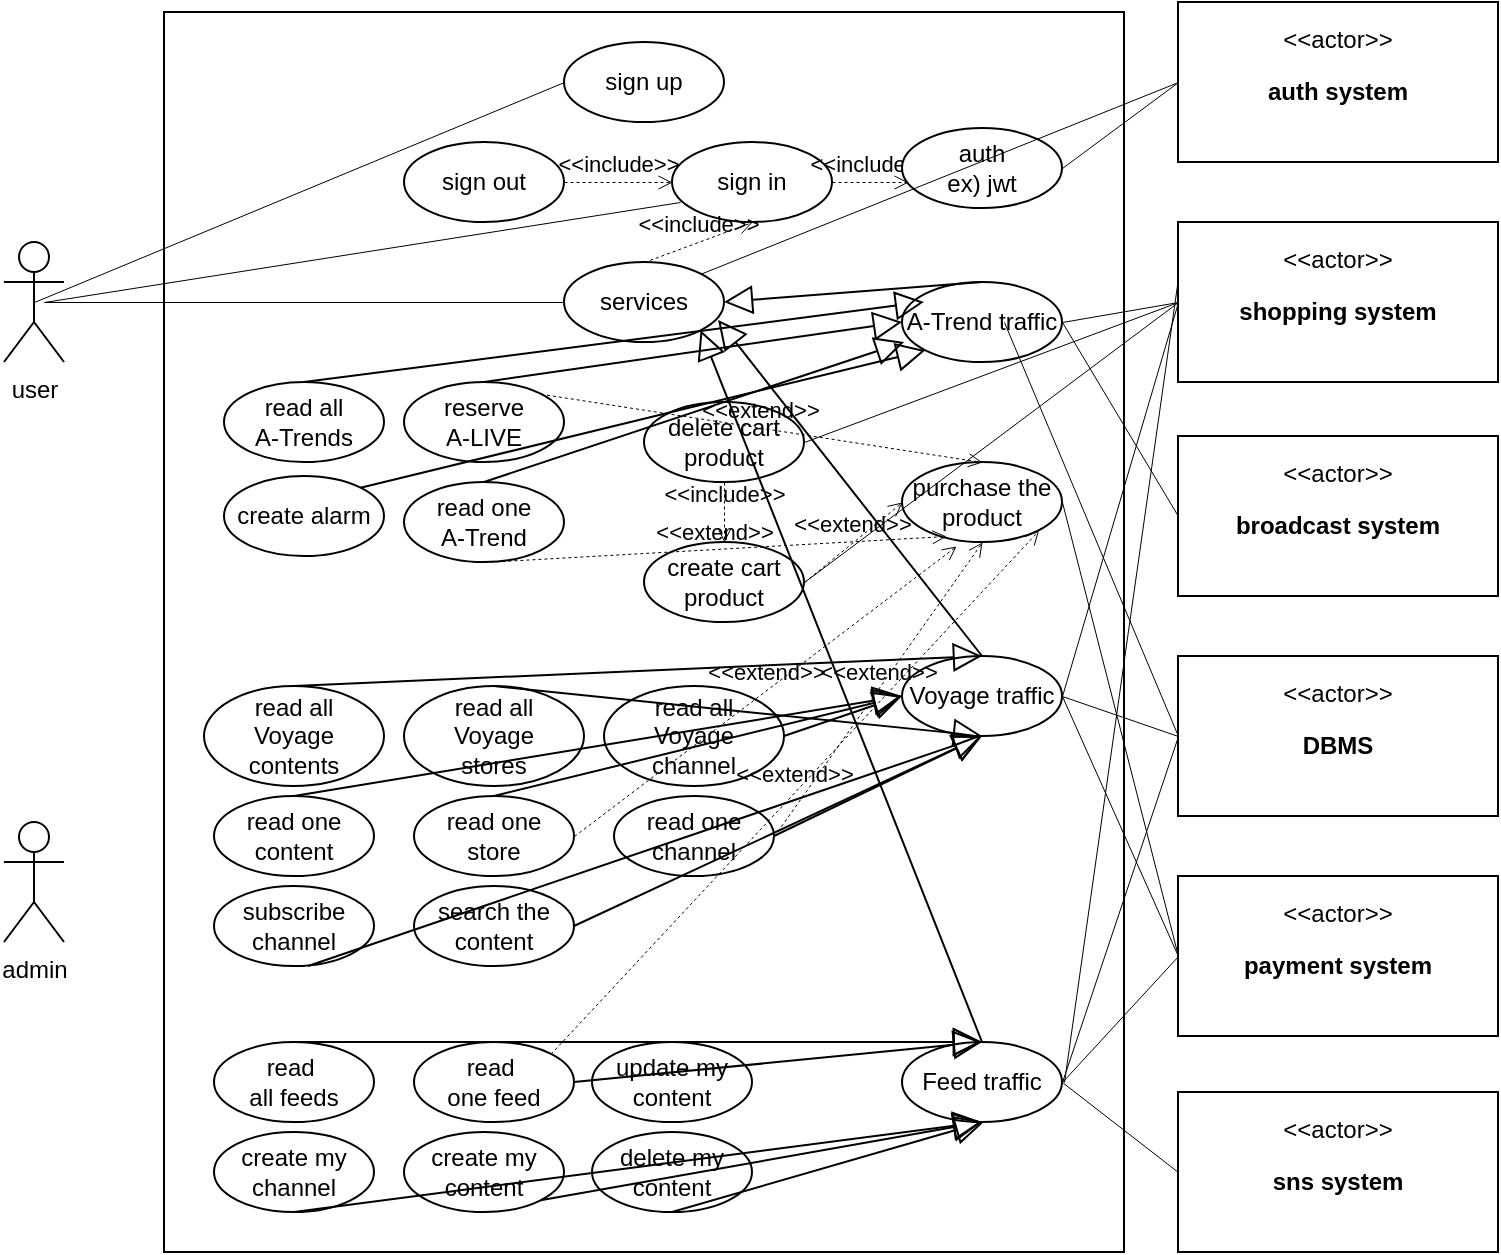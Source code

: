 <mxfile version="14.8.0" type="github">
  <diagram id="yqKKEiH-HQo9TE-18WpN" name="Page-1">
    <mxGraphModel dx="1422" dy="794" grid="1" gridSize="10" guides="1" tooltips="1" connect="1" arrows="1" fold="1" page="1" pageScale="1" pageWidth="827" pageHeight="1169" math="0" shadow="0">
      <root>
        <mxCell id="0" />
        <mxCell id="1" parent="0" />
        <mxCell id="d9pyYErVMQeaN3NLRM1w-1" value="" style="rounded=0;whiteSpace=wrap;html=1;" parent="1" vertex="1">
          <mxGeometry x="160" y="35" width="480" height="620" as="geometry" />
        </mxCell>
        <mxCell id="d9pyYErVMQeaN3NLRM1w-2" value="user&lt;br&gt;" style="shape=umlActor;verticalLabelPosition=bottom;verticalAlign=top;html=1;outlineConnect=0;" parent="1" vertex="1">
          <mxGeometry x="80" y="150" width="30" height="60" as="geometry" />
        </mxCell>
        <mxCell id="d9pyYErVMQeaN3NLRM1w-3" value="admin" style="shape=umlActor;verticalLabelPosition=bottom;verticalAlign=top;html=1;outlineConnect=0;" parent="1" vertex="1">
          <mxGeometry x="80" y="440" width="30" height="60" as="geometry" />
        </mxCell>
        <mxCell id="d9pyYErVMQeaN3NLRM1w-12" value="&lt;p&gt;&amp;lt;&amp;lt;actor&amp;gt;&amp;gt;&lt;/p&gt;&lt;p&gt;&lt;b&gt;auth system&lt;/b&gt;&lt;/p&gt;" style="shape=rect;html=1;overflow=fill;whiteSpace=wrap;align=center;" parent="1" vertex="1">
          <mxGeometry x="667" y="30" width="160" height="80" as="geometry" />
        </mxCell>
        <mxCell id="d9pyYErVMQeaN3NLRM1w-14" value="sign in" style="ellipse;whiteSpace=wrap;html=1;" parent="1" vertex="1">
          <mxGeometry x="414" y="100" width="80" height="40" as="geometry" />
        </mxCell>
        <mxCell id="d9pyYErVMQeaN3NLRM1w-15" value="sign up" style="ellipse;whiteSpace=wrap;html=1;" parent="1" vertex="1">
          <mxGeometry x="360" y="50" width="80" height="40" as="geometry" />
        </mxCell>
        <mxCell id="d9pyYErVMQeaN3NLRM1w-16" value="sign out" style="ellipse;whiteSpace=wrap;html=1;" parent="1" vertex="1">
          <mxGeometry x="280" y="100" width="80" height="40" as="geometry" />
        </mxCell>
        <mxCell id="d9pyYErVMQeaN3NLRM1w-19" value="&lt;p&gt;&amp;lt;&amp;lt;actor&amp;gt;&amp;gt;&lt;/p&gt;&lt;p&gt;&lt;b&gt;DBMS&lt;/b&gt;&lt;br&gt;&lt;/p&gt;" style="shape=rect;html=1;overflow=fill;whiteSpace=wrap;align=center;" parent="1" vertex="1">
          <mxGeometry x="667" y="357" width="160" height="80" as="geometry" />
        </mxCell>
        <mxCell id="d9pyYErVMQeaN3NLRM1w-28" value="&amp;lt;&amp;lt;include&amp;gt;&amp;gt;" style="html=1;verticalAlign=bottom;labelBackgroundColor=none;endArrow=open;endFill=0;dashed=1;strokeColor=#000000;strokeWidth=0.5;exitX=1;exitY=0.5;exitDx=0;exitDy=0;entryX=0.038;entryY=0.675;entryDx=0;entryDy=0;entryPerimeter=0;" parent="1" edge="1" target="d9pyYErVMQeaN3NLRM1w-41" source="d9pyYErVMQeaN3NLRM1w-14">
          <mxGeometry width="160" relative="1" as="geometry">
            <mxPoint x="440" y="179.5" as="sourcePoint" />
            <mxPoint x="520" y="120" as="targetPoint" />
          </mxGeometry>
        </mxCell>
        <mxCell id="d9pyYErVMQeaN3NLRM1w-35" value="" style="endArrow=none;html=1;strokeColor=#000000;strokeWidth=0.5;exitX=0.5;exitY=0.5;exitDx=0;exitDy=0;exitPerimeter=0;entryX=0;entryY=0.5;entryDx=0;entryDy=0;" parent="1" source="d9pyYErVMQeaN3NLRM1w-2" target="d9pyYErVMQeaN3NLRM1w-15" edge="1">
          <mxGeometry width="50" height="50" relative="1" as="geometry">
            <mxPoint x="360" y="350" as="sourcePoint" />
            <mxPoint x="410" y="300" as="targetPoint" />
          </mxGeometry>
        </mxCell>
        <mxCell id="d9pyYErVMQeaN3NLRM1w-36" value="reserve &lt;br&gt;A-LIVE" style="ellipse;whiteSpace=wrap;html=1;" parent="1" vertex="1">
          <mxGeometry x="280" y="220" width="80" height="40" as="geometry" />
        </mxCell>
        <mxCell id="d9pyYErVMQeaN3NLRM1w-38" value="read all&lt;br&gt;A-Trends" style="ellipse;whiteSpace=wrap;html=1;" parent="1" vertex="1">
          <mxGeometry x="190" y="220" width="80" height="40" as="geometry" />
        </mxCell>
        <mxCell id="d9pyYErVMQeaN3NLRM1w-39" value="" style="endArrow=none;html=1;strokeColor=#000000;strokeWidth=0.5;exitX=0;exitY=0.5;exitDx=0;exitDy=0;entryX=1;entryY=0.5;entryDx=0;entryDy=0;" parent="1" source="d9pyYErVMQeaN3NLRM1w-12" target="d9pyYErVMQeaN3NLRM1w-41" edge="1">
          <mxGeometry width="50" height="50" relative="1" as="geometry">
            <mxPoint x="105" y="170" as="sourcePoint" />
            <mxPoint x="590" y="110" as="targetPoint" />
          </mxGeometry>
        </mxCell>
        <mxCell id="d9pyYErVMQeaN3NLRM1w-40" value="&amp;lt;&amp;lt;extend&amp;gt;&amp;gt;" style="html=1;verticalAlign=bottom;labelBackgroundColor=none;endArrow=open;endFill=0;dashed=1;strokeColor=#000000;strokeWidth=0.5;exitX=1;exitY=0.5;exitDx=0;exitDy=0;entryX=0;entryY=0.5;entryDx=0;entryDy=0;" parent="1" edge="1" target="d9pyYErVMQeaN3NLRM1w-52" source="d9pyYErVMQeaN3NLRM1w-42">
          <mxGeometry width="160" relative="1" as="geometry">
            <mxPoint x="630" y="750" as="sourcePoint" />
            <mxPoint x="790" y="750" as="targetPoint" />
          </mxGeometry>
        </mxCell>
        <mxCell id="d9pyYErVMQeaN3NLRM1w-41" value="auth&lt;br&gt;ex) jwt" style="ellipse;whiteSpace=wrap;html=1;" parent="1" vertex="1">
          <mxGeometry x="529" y="93" width="80" height="40" as="geometry" />
        </mxCell>
        <mxCell id="d9pyYErVMQeaN3NLRM1w-42" value="create cart product" style="ellipse;whiteSpace=wrap;html=1;" parent="1" vertex="1">
          <mxGeometry x="400" y="300" width="80" height="40" as="geometry" />
        </mxCell>
        <mxCell id="d9pyYErVMQeaN3NLRM1w-44" value="create alarm" style="ellipse;whiteSpace=wrap;html=1;" parent="1" vertex="1">
          <mxGeometry x="190" y="267" width="80" height="40" as="geometry" />
        </mxCell>
        <mxCell id="d9pyYErVMQeaN3NLRM1w-45" value="&lt;p&gt;&amp;lt;&amp;lt;actor&amp;gt;&amp;gt;&lt;/p&gt;&lt;p&gt;&lt;b&gt;shopping system&lt;/b&gt;&lt;br&gt;&lt;/p&gt;" style="shape=rect;html=1;overflow=fill;whiteSpace=wrap;align=center;" parent="1" vertex="1">
          <mxGeometry x="667" y="140" width="160" height="80" as="geometry" />
        </mxCell>
        <mxCell id="d9pyYErVMQeaN3NLRM1w-46" value="&lt;p&gt;&amp;lt;&amp;lt;actor&amp;gt;&amp;gt;&lt;/p&gt;&lt;p&gt;&lt;b&gt;broadcast system&lt;/b&gt;&lt;br&gt;&lt;/p&gt;" style="shape=rect;html=1;overflow=fill;whiteSpace=wrap;align=center;" parent="1" vertex="1">
          <mxGeometry x="667" y="247" width="160" height="80" as="geometry" />
        </mxCell>
        <mxCell id="d9pyYErVMQeaN3NLRM1w-47" value="read all&lt;br&gt;Voyage contents" style="ellipse;whiteSpace=wrap;html=1;" parent="1" vertex="1">
          <mxGeometry x="180" y="372" width="90" height="50" as="geometry" />
        </mxCell>
        <mxCell id="d9pyYErVMQeaN3NLRM1w-49" value="read one&lt;br&gt;content" style="ellipse;whiteSpace=wrap;html=1;" parent="1" vertex="1">
          <mxGeometry x="185" y="427" width="80" height="40" as="geometry" />
        </mxCell>
        <mxCell id="d9pyYErVMQeaN3NLRM1w-50" value="&lt;p&gt;&amp;lt;&amp;lt;actor&amp;gt;&amp;gt;&lt;/p&gt;&lt;p&gt;&lt;b&gt;payment system&lt;/b&gt;&lt;/p&gt;" style="shape=rect;html=1;overflow=fill;whiteSpace=wrap;align=center;" parent="1" vertex="1">
          <mxGeometry x="667" y="467" width="160" height="80" as="geometry" />
        </mxCell>
        <mxCell id="d9pyYErVMQeaN3NLRM1w-51" value="search the content" style="ellipse;whiteSpace=wrap;html=1;" parent="1" vertex="1">
          <mxGeometry x="285" y="472" width="80" height="40" as="geometry" />
        </mxCell>
        <mxCell id="d9pyYErVMQeaN3NLRM1w-52" value="purchase the product" style="ellipse;whiteSpace=wrap;html=1;" parent="1" vertex="1">
          <mxGeometry x="529" y="260" width="80" height="40" as="geometry" />
        </mxCell>
        <mxCell id="d9pyYErVMQeaN3NLRM1w-53" value="read all&lt;br&gt;Voyage &lt;br&gt;stores" style="ellipse;whiteSpace=wrap;html=1;" parent="1" vertex="1">
          <mxGeometry x="280" y="372" width="90" height="50" as="geometry" />
        </mxCell>
        <mxCell id="d9pyYErVMQeaN3NLRM1w-54" value="read one&lt;br&gt;store" style="ellipse;whiteSpace=wrap;html=1;" parent="1" vertex="1">
          <mxGeometry x="285" y="427" width="80" height="40" as="geometry" />
        </mxCell>
        <mxCell id="d9pyYErVMQeaN3NLRM1w-55" value="read all&lt;br&gt;Voyage &lt;br&gt;channel" style="ellipse;whiteSpace=wrap;html=1;" parent="1" vertex="1">
          <mxGeometry x="380" y="372" width="90" height="50" as="geometry" />
        </mxCell>
        <mxCell id="d9pyYErVMQeaN3NLRM1w-56" value="read one&lt;br&gt;channel" style="ellipse;whiteSpace=wrap;html=1;" parent="1" vertex="1">
          <mxGeometry x="385" y="427" width="80" height="40" as="geometry" />
        </mxCell>
        <mxCell id="d9pyYErVMQeaN3NLRM1w-59" value="read&amp;nbsp;&lt;br&gt;all feeds" style="ellipse;whiteSpace=wrap;html=1;" parent="1" vertex="1">
          <mxGeometry x="185" y="550" width="80" height="40" as="geometry" />
        </mxCell>
        <mxCell id="d9pyYErVMQeaN3NLRM1w-60" value="read&amp;nbsp;&lt;br&gt;one feed" style="ellipse;whiteSpace=wrap;html=1;" parent="1" vertex="1">
          <mxGeometry x="285" y="550" width="80" height="40" as="geometry" />
        </mxCell>
        <mxCell id="d9pyYErVMQeaN3NLRM1w-62" value="delete cart product" style="ellipse;whiteSpace=wrap;html=1;" parent="1" vertex="1">
          <mxGeometry x="400" y="230" width="80" height="40" as="geometry" />
        </mxCell>
        <mxCell id="d9pyYErVMQeaN3NLRM1w-63" value="&lt;p&gt;&amp;lt;&amp;lt;actor&amp;gt;&amp;gt;&lt;/p&gt;&lt;p&gt;&lt;b&gt;sns system&lt;/b&gt;&lt;/p&gt;" style="shape=rect;html=1;overflow=fill;whiteSpace=wrap;align=center;" parent="1" vertex="1">
          <mxGeometry x="667" y="575" width="160" height="80" as="geometry" />
        </mxCell>
        <mxCell id="bCWWaKdkybvp4xZFp1gc-1" value="subscribe channel" style="ellipse;whiteSpace=wrap;html=1;" parent="1" vertex="1">
          <mxGeometry x="185" y="472" width="80" height="40" as="geometry" />
        </mxCell>
        <mxCell id="7DruziITL7EI19DTVxZY-1" value="A-Trend traffic" style="ellipse;whiteSpace=wrap;html=1;" vertex="1" parent="1">
          <mxGeometry x="529" y="170" width="80" height="40" as="geometry" />
        </mxCell>
        <mxCell id="7DruziITL7EI19DTVxZY-2" value="Voyage traffic" style="ellipse;whiteSpace=wrap;html=1;" vertex="1" parent="1">
          <mxGeometry x="529" y="357" width="80" height="40" as="geometry" />
        </mxCell>
        <mxCell id="7DruziITL7EI19DTVxZY-3" value="Feed traffic" style="ellipse;whiteSpace=wrap;html=1;" vertex="1" parent="1">
          <mxGeometry x="529" y="550" width="80" height="40" as="geometry" />
        </mxCell>
        <mxCell id="7DruziITL7EI19DTVxZY-4" value="services" style="ellipse;whiteSpace=wrap;html=1;" vertex="1" parent="1">
          <mxGeometry x="360" y="160" width="80" height="40" as="geometry" />
        </mxCell>
        <mxCell id="7DruziITL7EI19DTVxZY-12" value="&amp;lt;&amp;lt;include&amp;gt;&amp;gt;" style="html=1;verticalAlign=bottom;labelBackgroundColor=none;endArrow=open;endFill=0;dashed=1;strokeColor=#000000;strokeWidth=0.5;exitX=1;exitY=0.5;exitDx=0;exitDy=0;entryX=0;entryY=0.5;entryDx=0;entryDy=0;" edge="1" parent="1" source="d9pyYErVMQeaN3NLRM1w-16" target="d9pyYErVMQeaN3NLRM1w-14">
          <mxGeometry width="160" relative="1" as="geometry">
            <mxPoint x="393" y="185" as="sourcePoint" />
            <mxPoint x="434" y="175" as="targetPoint" />
          </mxGeometry>
        </mxCell>
        <mxCell id="7DruziITL7EI19DTVxZY-13" value="&amp;lt;&amp;lt;include&amp;gt;&amp;gt;" style="html=1;verticalAlign=bottom;labelBackgroundColor=none;endArrow=open;endFill=0;dashed=1;strokeColor=#000000;strokeWidth=0.5;exitX=0.5;exitY=0;exitDx=0;exitDy=0;entryX=0.5;entryY=1;entryDx=0;entryDy=0;" edge="1" parent="1" source="7DruziITL7EI19DTVxZY-4" target="d9pyYErVMQeaN3NLRM1w-14">
          <mxGeometry width="160" relative="1" as="geometry">
            <mxPoint x="490" y="199" as="sourcePoint" />
            <mxPoint x="544" y="199" as="targetPoint" />
          </mxGeometry>
        </mxCell>
        <mxCell id="7DruziITL7EI19DTVxZY-14" value="" style="endArrow=none;html=1;strokeColor=#000000;strokeWidth=0.5;" edge="1" parent="1" target="7DruziITL7EI19DTVxZY-4">
          <mxGeometry width="50" height="50" relative="1" as="geometry">
            <mxPoint x="100" y="180" as="sourcePoint" />
            <mxPoint x="370" y="80" as="targetPoint" />
          </mxGeometry>
        </mxCell>
        <mxCell id="7DruziITL7EI19DTVxZY-15" value="" style="edgeStyle=none;html=1;endSize=12;endArrow=block;endFill=0;entryX=1;entryY=1;entryDx=0;entryDy=0;exitX=0.5;exitY=0;exitDx=0;exitDy=0;" edge="1" parent="1" source="7DruziITL7EI19DTVxZY-3" target="7DruziITL7EI19DTVxZY-4">
          <mxGeometry width="160" relative="1" as="geometry">
            <mxPoint x="520" y="210" as="sourcePoint" />
            <mxPoint x="610" y="179.5" as="targetPoint" />
          </mxGeometry>
        </mxCell>
        <mxCell id="7DruziITL7EI19DTVxZY-16" value="" style="edgeStyle=none;html=1;endSize=12;endArrow=block;endFill=0;exitX=0.5;exitY=0;exitDx=0;exitDy=0;" edge="1" parent="1" source="7DruziITL7EI19DTVxZY-1">
          <mxGeometry width="160" relative="1" as="geometry">
            <mxPoint x="259" y="614.5" as="sourcePoint" />
            <mxPoint x="440" y="180" as="targetPoint" />
          </mxGeometry>
        </mxCell>
        <mxCell id="7DruziITL7EI19DTVxZY-19" value="" style="endArrow=none;html=1;strokeColor=#000000;strokeWidth=0.5;exitX=0;exitY=0.5;exitDx=0;exitDy=0;entryX=1;entryY=0.5;entryDx=0;entryDy=0;" edge="1" parent="1" source="d9pyYErVMQeaN3NLRM1w-45" target="7DruziITL7EI19DTVxZY-1">
          <mxGeometry width="50" height="50" relative="1" as="geometry">
            <mxPoint x="677" y="80" as="sourcePoint" />
            <mxPoint x="600" y="80" as="targetPoint" />
          </mxGeometry>
        </mxCell>
        <mxCell id="7DruziITL7EI19DTVxZY-20" value="" style="endArrow=none;html=1;strokeColor=#000000;strokeWidth=0.5;exitX=0;exitY=0.5;exitDx=0;exitDy=0;entryX=1;entryY=0.5;entryDx=0;entryDy=0;" edge="1" parent="1" source="d9pyYErVMQeaN3NLRM1w-46" target="7DruziITL7EI19DTVxZY-1">
          <mxGeometry width="50" height="50" relative="1" as="geometry">
            <mxPoint x="677" y="190" as="sourcePoint" />
            <mxPoint x="589" y="200" as="targetPoint" />
          </mxGeometry>
        </mxCell>
        <mxCell id="7DruziITL7EI19DTVxZY-21" value="" style="endArrow=none;html=1;strokeColor=#000000;strokeWidth=0.5;exitX=0;exitY=0.5;exitDx=0;exitDy=0;" edge="1" parent="1" source="d9pyYErVMQeaN3NLRM1w-19">
          <mxGeometry width="50" height="50" relative="1" as="geometry">
            <mxPoint x="687" y="200" as="sourcePoint" />
            <mxPoint x="580" y="190" as="targetPoint" />
          </mxGeometry>
        </mxCell>
        <mxCell id="7DruziITL7EI19DTVxZY-24" value="" style="endArrow=none;html=1;strokeColor=#000000;strokeWidth=0.5;exitX=0;exitY=0.5;exitDx=0;exitDy=0;entryX=1;entryY=0.5;entryDx=0;entryDy=0;" edge="1" parent="1" source="d9pyYErVMQeaN3NLRM1w-19" target="7DruziITL7EI19DTVxZY-2">
          <mxGeometry width="50" height="50" relative="1" as="geometry">
            <mxPoint x="677" y="190" as="sourcePoint" />
            <mxPoint x="588.284" y="365.858" as="targetPoint" />
          </mxGeometry>
        </mxCell>
        <mxCell id="7DruziITL7EI19DTVxZY-25" value="" style="endArrow=none;html=1;strokeColor=#000000;strokeWidth=0.5;exitX=0;exitY=0.5;exitDx=0;exitDy=0;entryX=1;entryY=0;entryDx=0;entryDy=0;" edge="1" parent="1" source="d9pyYErVMQeaN3NLRM1w-12" target="7DruziITL7EI19DTVxZY-4">
          <mxGeometry width="50" height="50" relative="1" as="geometry">
            <mxPoint x="677" y="190" as="sourcePoint" />
            <mxPoint x="430" y="170" as="targetPoint" />
          </mxGeometry>
        </mxCell>
        <mxCell id="7DruziITL7EI19DTVxZY-26" value="" style="endArrow=none;html=1;strokeColor=#000000;strokeWidth=0.5;exitX=0;exitY=0.5;exitDx=0;exitDy=0;entryX=1;entryY=0.5;entryDx=0;entryDy=0;" edge="1" parent="1" source="d9pyYErVMQeaN3NLRM1w-50" target="7DruziITL7EI19DTVxZY-2">
          <mxGeometry width="50" height="50" relative="1" as="geometry">
            <mxPoint x="677" y="190" as="sourcePoint" />
            <mxPoint x="600" y="380" as="targetPoint" />
          </mxGeometry>
        </mxCell>
        <mxCell id="7DruziITL7EI19DTVxZY-27" value="" style="endArrow=none;html=1;strokeColor=#000000;strokeWidth=0.5;exitX=0;exitY=0.5;exitDx=0;exitDy=0;entryX=1;entryY=0.5;entryDx=0;entryDy=0;" edge="1" parent="1" source="d9pyYErVMQeaN3NLRM1w-63" target="7DruziITL7EI19DTVxZY-3">
          <mxGeometry width="50" height="50" relative="1" as="geometry">
            <mxPoint x="677" y="517" as="sourcePoint" />
            <mxPoint x="600" y="380" as="targetPoint" />
          </mxGeometry>
        </mxCell>
        <mxCell id="7DruziITL7EI19DTVxZY-28" value="" style="endArrow=none;html=1;strokeColor=#000000;strokeWidth=0.5;exitX=0;exitY=0.5;exitDx=0;exitDy=0;entryX=1;entryY=0.5;entryDx=0;entryDy=0;" edge="1" parent="1" source="d9pyYErVMQeaN3NLRM1w-19" target="7DruziITL7EI19DTVxZY-3">
          <mxGeometry width="50" height="50" relative="1" as="geometry">
            <mxPoint x="677" y="625" as="sourcePoint" />
            <mxPoint x="610" y="590" as="targetPoint" />
          </mxGeometry>
        </mxCell>
        <mxCell id="7DruziITL7EI19DTVxZY-29" value="" style="endArrow=none;html=1;strokeColor=#000000;strokeWidth=0.5;exitX=0;exitY=0.5;exitDx=0;exitDy=0;entryX=1;entryY=0.5;entryDx=0;entryDy=0;" edge="1" parent="1" source="d9pyYErVMQeaN3NLRM1w-50" target="7DruziITL7EI19DTVxZY-3">
          <mxGeometry width="50" height="50" relative="1" as="geometry">
            <mxPoint x="677" y="407" as="sourcePoint" />
            <mxPoint x="610" y="590" as="targetPoint" />
          </mxGeometry>
        </mxCell>
        <mxCell id="7DruziITL7EI19DTVxZY-30" value="" style="endArrow=none;html=1;strokeColor=#000000;strokeWidth=0.5;exitX=0;exitY=0.5;exitDx=0;exitDy=0;entryX=1;entryY=0.5;entryDx=0;entryDy=0;" edge="1" parent="1" source="d9pyYErVMQeaN3NLRM1w-45" target="7DruziITL7EI19DTVxZY-2">
          <mxGeometry width="50" height="50" relative="1" as="geometry">
            <mxPoint x="677" y="407" as="sourcePoint" />
            <mxPoint x="610" y="590" as="targetPoint" />
          </mxGeometry>
        </mxCell>
        <mxCell id="7DruziITL7EI19DTVxZY-31" value="" style="endArrow=none;html=1;strokeColor=#000000;strokeWidth=0.5;exitX=0;exitY=0.35;exitDx=0;exitDy=0;exitPerimeter=0;" edge="1" parent="1" source="d9pyYErVMQeaN3NLRM1w-45">
          <mxGeometry width="50" height="50" relative="1" as="geometry">
            <mxPoint x="677" y="182" as="sourcePoint" />
            <mxPoint x="610" y="570" as="targetPoint" />
          </mxGeometry>
        </mxCell>
        <mxCell id="7DruziITL7EI19DTVxZY-32" value="" style="edgeStyle=none;html=1;endSize=12;endArrow=block;endFill=0;entryX=0.963;entryY=0.725;entryDx=0;entryDy=0;exitX=0.5;exitY=0;exitDx=0;exitDy=0;entryPerimeter=0;" edge="1" parent="1" source="7DruziITL7EI19DTVxZY-2" target="7DruziITL7EI19DTVxZY-4">
          <mxGeometry width="160" relative="1" as="geometry">
            <mxPoint x="570" y="570" as="sourcePoint" />
            <mxPoint x="430" y="210" as="targetPoint" />
          </mxGeometry>
        </mxCell>
        <mxCell id="7DruziITL7EI19DTVxZY-35" value="create my content" style="ellipse;whiteSpace=wrap;html=1;" vertex="1" parent="1">
          <mxGeometry x="280" y="595" width="80" height="40" as="geometry" />
        </mxCell>
        <mxCell id="7DruziITL7EI19DTVxZY-36" value="delete my content" style="ellipse;whiteSpace=wrap;html=1;" vertex="1" parent="1">
          <mxGeometry x="374" y="595" width="80" height="40" as="geometry" />
        </mxCell>
        <mxCell id="7DruziITL7EI19DTVxZY-38" value="create my channel" style="ellipse;whiteSpace=wrap;html=1;" vertex="1" parent="1">
          <mxGeometry x="185" y="595" width="80" height="40" as="geometry" />
        </mxCell>
        <mxCell id="7DruziITL7EI19DTVxZY-40" value="update my content" style="ellipse;whiteSpace=wrap;html=1;" vertex="1" parent="1">
          <mxGeometry x="374" y="550" width="80" height="40" as="geometry" />
        </mxCell>
        <mxCell id="7DruziITL7EI19DTVxZY-41" value="" style="endArrow=none;html=1;strokeColor=#000000;strokeWidth=0.5;exitX=0;exitY=0.5;exitDx=0;exitDy=0;entryX=1;entryY=0.5;entryDx=0;entryDy=0;" edge="1" parent="1" source="d9pyYErVMQeaN3NLRM1w-50" target="d9pyYErVMQeaN3NLRM1w-52">
          <mxGeometry width="50" height="50" relative="1" as="geometry">
            <mxPoint x="677" y="190" as="sourcePoint" />
            <mxPoint x="600" y="294" as="targetPoint" />
          </mxGeometry>
        </mxCell>
        <mxCell id="7DruziITL7EI19DTVxZY-42" value="" style="endArrow=none;html=1;strokeColor=#000000;strokeWidth=0.5;exitX=0;exitY=0.5;exitDx=0;exitDy=0;entryX=1;entryY=0.5;entryDx=0;entryDy=0;" edge="1" parent="1" source="d9pyYErVMQeaN3NLRM1w-45" target="d9pyYErVMQeaN3NLRM1w-62">
          <mxGeometry width="50" height="50" relative="1" as="geometry">
            <mxPoint x="677" y="517" as="sourcePoint" />
            <mxPoint x="610" y="290" as="targetPoint" />
          </mxGeometry>
        </mxCell>
        <mxCell id="7DruziITL7EI19DTVxZY-43" value="" style="endArrow=none;html=1;strokeColor=#000000;strokeWidth=0.5;entryX=1;entryY=0.5;entryDx=0;entryDy=0;exitX=0;exitY=0.5;exitDx=0;exitDy=0;" edge="1" parent="1" source="d9pyYErVMQeaN3NLRM1w-45" target="d9pyYErVMQeaN3NLRM1w-42">
          <mxGeometry width="50" height="50" relative="1" as="geometry">
            <mxPoint x="670" y="180" as="sourcePoint" />
            <mxPoint x="520" y="260" as="targetPoint" />
          </mxGeometry>
        </mxCell>
        <mxCell id="7DruziITL7EI19DTVxZY-45" value="&amp;lt;&amp;lt;include&amp;gt;&amp;gt;" style="html=1;verticalAlign=bottom;labelBackgroundColor=none;endArrow=open;endFill=0;dashed=1;strokeColor=#000000;strokeWidth=0.5;entryX=0.5;entryY=0;entryDx=0;entryDy=0;" edge="1" parent="1" source="d9pyYErVMQeaN3NLRM1w-62" target="d9pyYErVMQeaN3NLRM1w-42">
          <mxGeometry width="160" relative="1" as="geometry">
            <mxPoint x="370" y="130" as="sourcePoint" />
            <mxPoint x="424" y="130" as="targetPoint" />
          </mxGeometry>
        </mxCell>
        <mxCell id="7DruziITL7EI19DTVxZY-46" value="" style="edgeStyle=none;html=1;endSize=12;endArrow=block;endFill=0;entryX=0;entryY=0.5;entryDx=0;entryDy=0;exitX=0.5;exitY=0;exitDx=0;exitDy=0;" edge="1" parent="1" source="d9pyYErVMQeaN3NLRM1w-36" target="7DruziITL7EI19DTVxZY-1">
          <mxGeometry width="160" relative="1" as="geometry">
            <mxPoint x="579" y="560" as="sourcePoint" />
            <mxPoint x="438.284" y="204.142" as="targetPoint" />
          </mxGeometry>
        </mxCell>
        <mxCell id="7DruziITL7EI19DTVxZY-47" value="" style="edgeStyle=none;html=1;endSize=12;endArrow=block;endFill=0;exitX=0.5;exitY=0;exitDx=0;exitDy=0;" edge="1" parent="1" source="d9pyYErVMQeaN3NLRM1w-38">
          <mxGeometry width="160" relative="1" as="geometry">
            <mxPoint x="370" y="250" as="sourcePoint" />
            <mxPoint x="540" y="180" as="targetPoint" />
          </mxGeometry>
        </mxCell>
        <mxCell id="7DruziITL7EI19DTVxZY-48" value="" style="edgeStyle=none;html=1;endSize=12;endArrow=block;endFill=0;entryX=0.013;entryY=0.75;entryDx=0;entryDy=0;exitX=0.5;exitY=0;exitDx=0;exitDy=0;entryPerimeter=0;" edge="1" parent="1" source="d9pyYErVMQeaN3NLRM1w-37" target="7DruziITL7EI19DTVxZY-1">
          <mxGeometry width="160" relative="1" as="geometry">
            <mxPoint x="240" y="230" as="sourcePoint" />
            <mxPoint x="539" y="200" as="targetPoint" />
          </mxGeometry>
        </mxCell>
        <mxCell id="7DruziITL7EI19DTVxZY-49" value="" style="edgeStyle=none;html=1;endSize=12;endArrow=block;endFill=0;entryX=0;entryY=1;entryDx=0;entryDy=0;exitX=1;exitY=0;exitDx=0;exitDy=0;startArrow=none;" edge="1" parent="1" source="d9pyYErVMQeaN3NLRM1w-44" target="7DruziITL7EI19DTVxZY-1">
          <mxGeometry width="160" relative="1" as="geometry">
            <mxPoint x="240" y="280" as="sourcePoint" />
            <mxPoint x="550.716" y="185.858" as="targetPoint" />
          </mxGeometry>
        </mxCell>
        <mxCell id="7DruziITL7EI19DTVxZY-50" value="" style="endArrow=none;html=1;strokeColor=#000000;strokeWidth=0.5;entryX=0.05;entryY=0.75;entryDx=0;entryDy=0;entryPerimeter=0;" edge="1" parent="1" target="d9pyYErVMQeaN3NLRM1w-14">
          <mxGeometry width="50" height="50" relative="1" as="geometry">
            <mxPoint x="100" y="180" as="sourcePoint" />
            <mxPoint x="370" y="80" as="targetPoint" />
          </mxGeometry>
        </mxCell>
        <mxCell id="7DruziITL7EI19DTVxZY-52" value="&amp;lt;&amp;lt;extend&amp;gt;&amp;gt;" style="html=1;verticalAlign=bottom;labelBackgroundColor=none;endArrow=open;endFill=0;dashed=1;strokeColor=#000000;strokeWidth=0.5;exitX=0.5;exitY=1;exitDx=0;exitDy=0;entryX=0.275;entryY=0.925;entryDx=0;entryDy=0;entryPerimeter=0;" edge="1" parent="1" source="d9pyYErVMQeaN3NLRM1w-37" target="d9pyYErVMQeaN3NLRM1w-52">
          <mxGeometry width="160" relative="1" as="geometry">
            <mxPoint x="490" y="330" as="sourcePoint" />
            <mxPoint x="539" y="270" as="targetPoint" />
          </mxGeometry>
        </mxCell>
        <mxCell id="7DruziITL7EI19DTVxZY-53" value="&amp;lt;&amp;lt;extend&amp;gt;&amp;gt;" style="html=1;verticalAlign=bottom;labelBackgroundColor=none;endArrow=open;endFill=0;dashed=1;strokeColor=#000000;strokeWidth=0.5;exitX=1;exitY=0.5;exitDx=0;exitDy=0;entryX=0.5;entryY=1;entryDx=0;entryDy=0;" edge="1" parent="1" source="d9pyYErVMQeaN3NLRM1w-56" target="d9pyYErVMQeaN3NLRM1w-52">
          <mxGeometry width="160" relative="1" as="geometry">
            <mxPoint x="240" y="320" as="sourcePoint" />
            <mxPoint x="573" y="313" as="targetPoint" />
          </mxGeometry>
        </mxCell>
        <mxCell id="7DruziITL7EI19DTVxZY-54" value="&amp;lt;&amp;lt;extend&amp;gt;&amp;gt;" style="html=1;verticalAlign=bottom;labelBackgroundColor=none;endArrow=open;endFill=0;dashed=1;strokeColor=#000000;strokeWidth=0.5;exitX=1;exitY=0;exitDx=0;exitDy=0;entryX=0.5;entryY=0;entryDx=0;entryDy=0;" edge="1" parent="1" source="d9pyYErVMQeaN3NLRM1w-36" target="d9pyYErVMQeaN3NLRM1w-52">
          <mxGeometry width="160" relative="1" as="geometry">
            <mxPoint x="475" y="457" as="sourcePoint" />
            <mxPoint x="579" y="310" as="targetPoint" />
          </mxGeometry>
        </mxCell>
        <mxCell id="7DruziITL7EI19DTVxZY-55" value="&amp;lt;&amp;lt;extend&amp;gt;&amp;gt;" style="html=1;verticalAlign=bottom;labelBackgroundColor=none;endArrow=open;endFill=0;dashed=1;strokeColor=#000000;strokeWidth=0.5;exitX=1;exitY=0.5;exitDx=0;exitDy=0;entryX=0.338;entryY=1.05;entryDx=0;entryDy=0;entryPerimeter=0;" edge="1" parent="1" source="d9pyYErVMQeaN3NLRM1w-54" target="d9pyYErVMQeaN3NLRM1w-52">
          <mxGeometry width="160" relative="1" as="geometry">
            <mxPoint x="380.004" y="477.858" as="sourcePoint" />
            <mxPoint x="600.72" y="512" as="targetPoint" />
          </mxGeometry>
        </mxCell>
        <mxCell id="7DruziITL7EI19DTVxZY-57" value="&amp;lt;&amp;lt;extend&amp;gt;&amp;gt;" style="html=1;verticalAlign=bottom;labelBackgroundColor=none;endArrow=open;endFill=0;dashed=1;strokeColor=#000000;strokeWidth=0.5;exitX=1;exitY=0;exitDx=0;exitDy=0;entryX=1;entryY=1;entryDx=0;entryDy=0;" edge="1" parent="1" source="d9pyYErVMQeaN3NLRM1w-60" target="d9pyYErVMQeaN3NLRM1w-52">
          <mxGeometry width="160" relative="1" as="geometry">
            <mxPoint x="475" y="457" as="sourcePoint" />
            <mxPoint x="579" y="310" as="targetPoint" />
          </mxGeometry>
        </mxCell>
        <mxCell id="d9pyYErVMQeaN3NLRM1w-37" value="read one&lt;br&gt;A-Trend" style="ellipse;whiteSpace=wrap;html=1;" parent="1" vertex="1">
          <mxGeometry x="280" y="270" width="80" height="40" as="geometry" />
        </mxCell>
        <mxCell id="7DruziITL7EI19DTVxZY-59" value="" style="edgeStyle=none;html=1;endSize=12;endArrow=block;endFill=0;entryX=0.5;entryY=0;entryDx=0;entryDy=0;exitX=0.5;exitY=0;exitDx=0;exitDy=0;startArrow=none;" edge="1" parent="1" source="d9pyYErVMQeaN3NLRM1w-47" target="7DruziITL7EI19DTVxZY-2">
          <mxGeometry width="160" relative="1" as="geometry">
            <mxPoint x="268.284" y="282.858" as="sourcePoint" />
            <mxPoint x="550.716" y="214.142" as="targetPoint" />
          </mxGeometry>
        </mxCell>
        <mxCell id="7DruziITL7EI19DTVxZY-60" value="" style="edgeStyle=none;html=1;endSize=12;endArrow=block;endFill=0;entryX=0.5;entryY=1;entryDx=0;entryDy=0;exitX=0.5;exitY=0;exitDx=0;exitDy=0;startArrow=none;" edge="1" parent="1" source="d9pyYErVMQeaN3NLRM1w-53" target="7DruziITL7EI19DTVxZY-2">
          <mxGeometry width="160" relative="1" as="geometry">
            <mxPoint x="235" y="382" as="sourcePoint" />
            <mxPoint x="579" y="367" as="targetPoint" />
          </mxGeometry>
        </mxCell>
        <mxCell id="7DruziITL7EI19DTVxZY-61" value="" style="edgeStyle=none;html=1;endSize=12;endArrow=block;endFill=0;entryX=0;entryY=0.5;entryDx=0;entryDy=0;exitX=0.5;exitY=0;exitDx=0;exitDy=0;startArrow=none;" edge="1" parent="1" source="d9pyYErVMQeaN3NLRM1w-49" target="7DruziITL7EI19DTVxZY-2">
          <mxGeometry width="160" relative="1" as="geometry">
            <mxPoint x="335" y="382" as="sourcePoint" />
            <mxPoint x="579" y="407" as="targetPoint" />
          </mxGeometry>
        </mxCell>
        <mxCell id="7DruziITL7EI19DTVxZY-62" value="" style="edgeStyle=none;html=1;endSize=12;endArrow=block;endFill=0;entryX=0;entryY=0.5;entryDx=0;entryDy=0;exitX=0.5;exitY=0;exitDx=0;exitDy=0;startArrow=none;" edge="1" parent="1" source="d9pyYErVMQeaN3NLRM1w-54" target="7DruziITL7EI19DTVxZY-2">
          <mxGeometry width="160" relative="1" as="geometry">
            <mxPoint x="235" y="437" as="sourcePoint" />
            <mxPoint x="539" y="387" as="targetPoint" />
          </mxGeometry>
        </mxCell>
        <mxCell id="7DruziITL7EI19DTVxZY-63" value="" style="edgeStyle=none;html=1;endSize=12;endArrow=block;endFill=0;entryX=0.5;entryY=1;entryDx=0;entryDy=0;exitX=1;exitY=0.5;exitDx=0;exitDy=0;startArrow=none;" edge="1" parent="1" source="d9pyYErVMQeaN3NLRM1w-56" target="7DruziITL7EI19DTVxZY-2">
          <mxGeometry width="160" relative="1" as="geometry">
            <mxPoint x="335" y="437" as="sourcePoint" />
            <mxPoint x="539" y="387" as="targetPoint" />
          </mxGeometry>
        </mxCell>
        <mxCell id="7DruziITL7EI19DTVxZY-64" value="" style="edgeStyle=none;html=1;endSize=12;endArrow=block;endFill=0;entryX=0.5;entryY=1;entryDx=0;entryDy=0;exitX=0.588;exitY=1;exitDx=0;exitDy=0;startArrow=none;exitPerimeter=0;" edge="1" parent="1" source="bCWWaKdkybvp4xZFp1gc-1" target="7DruziITL7EI19DTVxZY-2">
          <mxGeometry width="160" relative="1" as="geometry">
            <mxPoint x="475" y="457" as="sourcePoint" />
            <mxPoint x="569" y="409" as="targetPoint" />
          </mxGeometry>
        </mxCell>
        <mxCell id="7DruziITL7EI19DTVxZY-66" value="" style="edgeStyle=none;html=1;endSize=12;endArrow=block;endFill=0;entryX=0.5;entryY=1;entryDx=0;entryDy=0;exitX=1;exitY=0.5;exitDx=0;exitDy=0;startArrow=none;" edge="1" parent="1" source="d9pyYErVMQeaN3NLRM1w-51" target="7DruziITL7EI19DTVxZY-2">
          <mxGeometry width="160" relative="1" as="geometry">
            <mxPoint x="235" y="482" as="sourcePoint" />
            <mxPoint x="579" y="407" as="targetPoint" />
          </mxGeometry>
        </mxCell>
        <mxCell id="7DruziITL7EI19DTVxZY-67" value="" style="edgeStyle=none;html=1;endSize=12;endArrow=block;endFill=0;entryX=0;entryY=0.5;entryDx=0;entryDy=0;exitX=1;exitY=0.5;exitDx=0;exitDy=0;startArrow=none;" edge="1" parent="1" source="d9pyYErVMQeaN3NLRM1w-55" target="7DruziITL7EI19DTVxZY-2">
          <mxGeometry width="160" relative="1" as="geometry">
            <mxPoint x="375" y="502" as="sourcePoint" />
            <mxPoint x="579" y="407" as="targetPoint" />
          </mxGeometry>
        </mxCell>
        <mxCell id="7DruziITL7EI19DTVxZY-68" value="" style="edgeStyle=none;html=1;endSize=12;endArrow=block;endFill=0;entryX=0.5;entryY=0;entryDx=0;entryDy=0;exitX=0.5;exitY=0;exitDx=0;exitDy=0;startArrow=none;" edge="1" parent="1" source="d9pyYErVMQeaN3NLRM1w-59" target="7DruziITL7EI19DTVxZY-3">
          <mxGeometry width="160" relative="1" as="geometry">
            <mxPoint x="375" y="502" as="sourcePoint" />
            <mxPoint x="579" y="407" as="targetPoint" />
          </mxGeometry>
        </mxCell>
        <mxCell id="7DruziITL7EI19DTVxZY-69" value="" style="edgeStyle=none;html=1;endSize=12;endArrow=block;endFill=0;entryX=0.5;entryY=0;entryDx=0;entryDy=0;exitX=1;exitY=0.5;exitDx=0;exitDy=0;startArrow=none;" edge="1" parent="1" source="d9pyYErVMQeaN3NLRM1w-60" target="7DruziITL7EI19DTVxZY-3">
          <mxGeometry width="160" relative="1" as="geometry">
            <mxPoint x="235" y="560" as="sourcePoint" />
            <mxPoint x="579" y="560" as="targetPoint" />
          </mxGeometry>
        </mxCell>
        <mxCell id="7DruziITL7EI19DTVxZY-70" value="" style="edgeStyle=none;html=1;endSize=12;endArrow=block;endFill=0;exitX=0.5;exitY=0;exitDx=0;exitDy=0;startArrow=none;entryX=0.5;entryY=0;entryDx=0;entryDy=0;" edge="1" parent="1" source="7DruziITL7EI19DTVxZY-40" target="7DruziITL7EI19DTVxZY-3">
          <mxGeometry width="160" relative="1" as="geometry">
            <mxPoint x="375" y="580" as="sourcePoint" />
            <mxPoint x="560" y="552" as="targetPoint" />
          </mxGeometry>
        </mxCell>
        <mxCell id="7DruziITL7EI19DTVxZY-71" value="" style="edgeStyle=none;html=1;endSize=12;endArrow=block;endFill=0;entryX=0.5;entryY=1;entryDx=0;entryDy=0;exitX=0.5;exitY=1;exitDx=0;exitDy=0;startArrow=none;" edge="1" parent="1" source="7DruziITL7EI19DTVxZY-38" target="7DruziITL7EI19DTVxZY-3">
          <mxGeometry width="160" relative="1" as="geometry">
            <mxPoint x="235" y="560" as="sourcePoint" />
            <mxPoint x="579" y="560" as="targetPoint" />
          </mxGeometry>
        </mxCell>
        <mxCell id="7DruziITL7EI19DTVxZY-72" value="" style="edgeStyle=none;html=1;endSize=12;endArrow=block;endFill=0;exitX=1;exitY=1;exitDx=0;exitDy=0;startArrow=none;entryX=0.5;entryY=1;entryDx=0;entryDy=0;" edge="1" parent="1" source="7DruziITL7EI19DTVxZY-35" target="7DruziITL7EI19DTVxZY-3">
          <mxGeometry width="160" relative="1" as="geometry">
            <mxPoint x="235" y="645" as="sourcePoint" />
            <mxPoint x="560" y="590" as="targetPoint" />
          </mxGeometry>
        </mxCell>
        <mxCell id="7DruziITL7EI19DTVxZY-73" value="" style="edgeStyle=none;html=1;endSize=12;endArrow=block;endFill=0;exitX=0.5;exitY=1;exitDx=0;exitDy=0;startArrow=none;" edge="1" parent="1" source="7DruziITL7EI19DTVxZY-36">
          <mxGeometry width="160" relative="1" as="geometry">
            <mxPoint x="358.284" y="639.142" as="sourcePoint" />
            <mxPoint x="570" y="590" as="targetPoint" />
          </mxGeometry>
        </mxCell>
      </root>
    </mxGraphModel>
  </diagram>
</mxfile>
